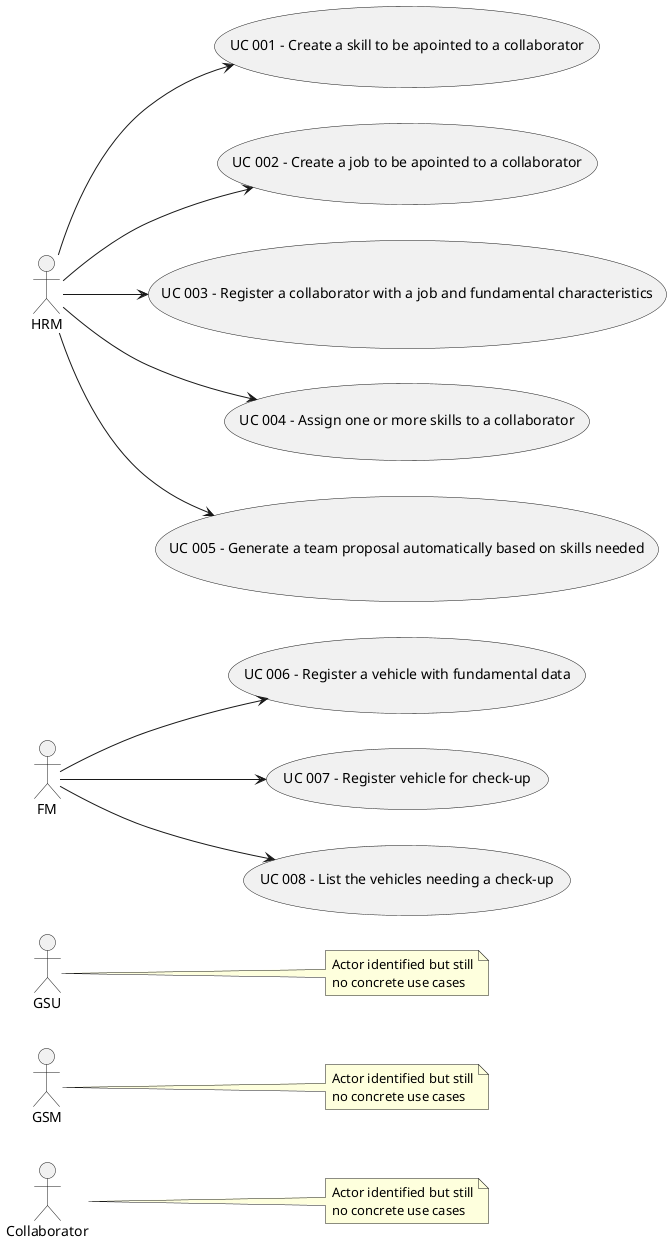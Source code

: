 @startuml
'   skinparam monochrome true
skinparam packageStyle rectangle
'skinparam shadowing false

skinparam rectangle{
    BorderColor yellow
}


left to right direction

    actor Collaborator
    actor GSM
    actor GSU
    note right of GSM
        Actor identified but still
        no concrete use cases
    end note

    note right of Collaborator
        Actor identified but still
        no concrete use cases
    end note

    note right of GSU
            Actor identified but still
            no concrete use cases
    end note



    usecase "UC 006 - Register a vehicle with fundamental data" as UC6
    "FM" --> UC6
    usecase "UC 007 - Register vehicle for check-up" as UC7
    "FM" --> UC7
    usecase "UC 008 - List the vehicles needing a check-up" as UC8
    "FM" --> UC8
    usecase "UC 001 - Create a skill to be apointed to a collaborator" as UC1
    "HRM" --> UC1
    usecase "UC 002 - Create a job to be apointed to a collaborator" as UC2
    "HRM" --> UC2
    usecase "UC 003 - Register a collaborator with a job and fundamental characteristics" as UC3
    "HRM" --> UC3
    usecase "UC 004 - Assign one or more skills to a collaborator" as UC4
    "HRM" --> UC4
    usecase "UC 005 - Generate a team proposal automatically based on skills needed" as UC5
    "HRM" --> UC5

@enduml